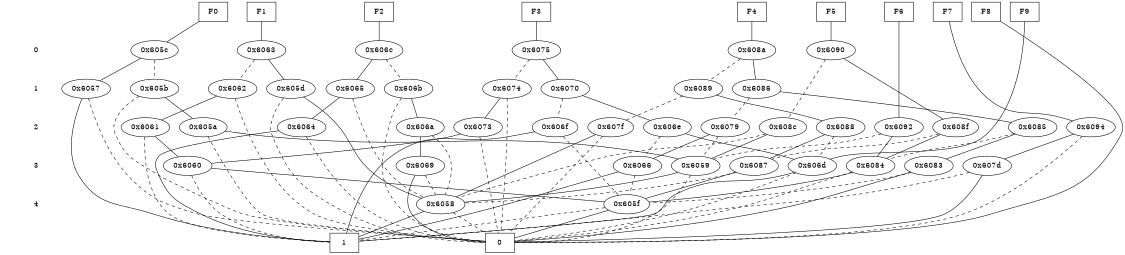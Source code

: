 digraph "DD" {
size = "7.5,10"
center = true;
edge [dir = none];
{ node [shape = plaintext];
  edge [style = invis];
  "CONST NODES" [style = invis];
" 0 " -> " 1 " -> " 2 " -> " 3 " -> " 4 " -> "CONST NODES"; 
}
{ rank = same; node [shape = box]; edge [style = invis];
"F0" -> "F1" -> "F2" -> "F3" -> "F4" -> "F5" -> "F6" -> "F7" -> "F8" -> "F9"; }
{ rank = same; " 0 ";
"0x6063";
"0x6075";
"0x606c";
"0x6090";
"0x605c";
"0x608a";
}
{ rank = same; " 1 ";
"0x605d";
"0x605b";
"0x606b";
"0x6065";
"0x6089";
"0x6062";
"0x6074";
"0x6086";
"0x6057";
"0x6070";
}
{ rank = same; " 2 ";
"0x6061";
"0x607f";
"0x6073";
"0x606e";
"0x6085";
"0x606f";
"0x6079";
"0x6092";
"0x6088";
"0x605a";
"0x6094";
"0x608c";
"0x606a";
"0x608f";
"0x6064";
}
{ rank = same; " 3 ";
"0x6059";
"0x6066";
"0x607d";
"0x6069";
"0x6060";
"0x6084";
"0x6087";
"0x6083";
"0x606d";
}
{ rank = same; " 4 ";
"0x605f";
"0x6058";
}
{ rank = same; "CONST NODES";
{ node [shape = box]; "0x5f38";
"0x5f37";
}
}
"F0" -> "0x605c" [style = solid];
"F1" -> "0x6063" [style = solid];
"F2" -> "0x606c" [style = solid];
"F3" -> "0x6075" [style = solid];
"F4" -> "0x608a" [style = solid];
"F5" -> "0x6090" [style = solid];
"F6" -> "0x6092" [style = solid];
"F7" -> "0x6094" [style = solid];
"F8" -> "0x5f38" [style = solid];
"F9" -> "0x606d" [style = solid];
"0x6063" -> "0x605d";
"0x6063" -> "0x6062" [style = dashed];
"0x6075" -> "0x6070";
"0x6075" -> "0x6074" [style = dashed];
"0x606c" -> "0x6065";
"0x606c" -> "0x606b" [style = dashed];
"0x6090" -> "0x608f";
"0x6090" -> "0x608c" [style = dashed];
"0x605c" -> "0x6057";
"0x605c" -> "0x605b" [style = dashed];
"0x608a" -> "0x6086";
"0x608a" -> "0x6089" [style = dashed];
"0x605d" -> "0x6058";
"0x605d" -> "0x5f38" [style = dashed];
"0x605b" -> "0x605a";
"0x605b" -> "0x5f38" [style = dashed];
"0x606b" -> "0x606a";
"0x606b" -> "0x5f38" [style = dashed];
"0x6065" -> "0x6064";
"0x6065" -> "0x6058" [style = dashed];
"0x6089" -> "0x6088";
"0x6089" -> "0x607f" [style = dashed];
"0x6062" -> "0x6061";
"0x6062" -> "0x5f38" [style = dashed];
"0x6074" -> "0x6073";
"0x6074" -> "0x5f38" [style = dashed];
"0x6086" -> "0x6085";
"0x6086" -> "0x6079" [style = dashed];
"0x6057" -> "0x5f37";
"0x6057" -> "0x5f38" [style = dashed];
"0x6070" -> "0x606e";
"0x6070" -> "0x606f" [style = dashed];
"0x6061" -> "0x6060";
"0x6061" -> "0x5f37" [style = dashed];
"0x607f" -> "0x6058";
"0x607f" -> "0x5f38" [style = dashed];
"0x6073" -> "0x6060";
"0x6073" -> "0x5f38" [style = dashed];
"0x606e" -> "0x606d";
"0x606e" -> "0x6066" [style = dashed];
"0x6085" -> "0x6083";
"0x6085" -> "0x6084" [style = dashed];
"0x606f" -> "0x5f37";
"0x606f" -> "0x605f" [style = dashed];
"0x6079" -> "0x6066";
"0x6079" -> "0x6059" [style = dashed];
"0x6092" -> "0x6084";
"0x6092" -> "0x6059" [style = dashed];
"0x6088" -> "0x6087";
"0x6088" -> "0x606d" [style = dashed];
"0x605a" -> "0x6059";
"0x605a" -> "0x5f38" [style = dashed];
"0x6094" -> "0x607d";
"0x6094" -> "0x5f38" [style = dashed];
"0x608c" -> "0x6059";
"0x608c" -> "0x6058" [style = dashed];
"0x606a" -> "0x6069";
"0x606a" -> "0x6058" [style = dashed];
"0x608f" -> "0x6084";
"0x608f" -> "0x6087" [style = dashed];
"0x6064" -> "0x5f37";
"0x6064" -> "0x5f38" [style = dashed];
"0x6059" -> "0x6058";
"0x6059" -> "0x5f38" [style = dashed];
"0x6066" -> "0x5f37";
"0x6066" -> "0x605f" [style = dashed];
"0x607d" -> "0x5f38";
"0x607d" -> "0x5f37" [style = dashed];
"0x6069" -> "0x5f38";
"0x6069" -> "0x6058" [style = dashed];
"0x6060" -> "0x605f";
"0x6060" -> "0x5f37" [style = dashed];
"0x6084" -> "0x605f";
"0x6084" -> "0x5f38" [style = dashed];
"0x6087" -> "0x605f";
"0x6087" -> "0x6058" [style = dashed];
"0x6083" -> "0x5f38";
"0x6083" -> "0x605f" [style = dashed];
"0x606d" -> "0x5f37";
"0x606d" -> "0x5f38" [style = dashed];
"0x605f" -> "0x5f38";
"0x605f" -> "0x5f37" [style = dashed];
"0x6058" -> "0x5f37";
"0x6058" -> "0x5f38" [style = dashed];
"0x5f38" [label = "0"];
"0x5f37" [label = "1"];
}
